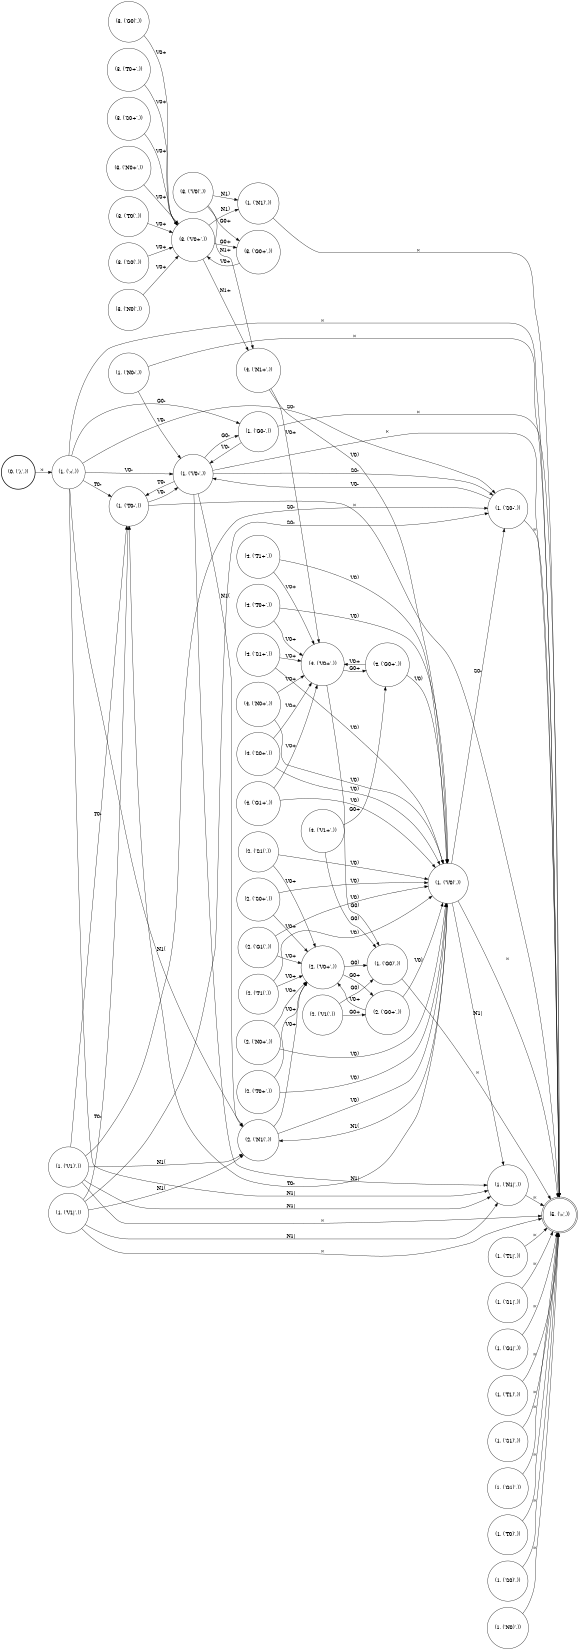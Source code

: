 digraph FST {
rankdir = LR;
size = "8.5,11";
center = 1;
orientation = Portrait;
ranksep = "0.4";
nodesep = "0.25";
0 [label = "(0, ('λ',))", shape = circle, style = bold, fontsize = 14]
	0 -> 1 [label = "⋊", fontsize = 14];
1 [label = "(1, ('⋊',))", shape = circle, style = solid, fontsize = 14]
	1 -> 2 [label = "⋉", fontsize = 14];
	1 -> 6 [label = "T0-", fontsize = 14];
	1 -> 10 [label = "S0-", fontsize = 14];
	1 -> 11 [label = "N1(", fontsize = 14];
	1 -> 12 [label = "N1|", fontsize = 14];
	1 -> 18 [label = "G0-", fontsize = 14];
	1 -> 22 [label = "V0-", fontsize = 14];
2 [label = "(5, ('⋉',))", shape = doublecircle, style = solid, fontsize = 14]
3 [label = "(2, ('T1(',))", shape = circle, style = solid, fontsize = 14]
	3 -> 46 [label = "V0+", fontsize = 14];
	3 -> 47 [label = "V0)", fontsize = 14];
4 [label = "(1, ('T1|',))", shape = circle, style = solid, fontsize = 14]
	4 -> 2 [label = "⋉", fontsize = 14];
5 [label = "(3, ('T0(',))", shape = circle, style = solid, fontsize = 14]
	5 -> 37 [label = "V0+", fontsize = 14];
6 [label = "(1, ('T0-',))", shape = circle, style = solid, fontsize = 14]
	6 -> 2 [label = "⋉", fontsize = 14];
	6 -> 22 [label = "V0-", fontsize = 14];
7 [label = "(2, ('S1(',))", shape = circle, style = solid, fontsize = 14]
	7 -> 46 [label = "V0+", fontsize = 14];
	7 -> 47 [label = "V0)", fontsize = 14];
8 [label = "(1, ('S1|',))", shape = circle, style = solid, fontsize = 14]
	8 -> 2 [label = "⋉", fontsize = 14];
9 [label = "(3, ('S0(',))", shape = circle, style = solid, fontsize = 14]
	9 -> 37 [label = "V0+", fontsize = 14];
10 [label = "(1, ('S0-',))", shape = circle, style = solid, fontsize = 14]
	10 -> 2 [label = "⋉", fontsize = 14];
	10 -> 22 [label = "V0-", fontsize = 14];
11 [label = "(2, ('N1(',))", shape = circle, style = solid, fontsize = 14]
	11 -> 46 [label = "V0+", fontsize = 14];
	11 -> 47 [label = "V0)", fontsize = 14];
12 [label = "(1, ('N1|',))", shape = circle, style = solid, fontsize = 14]
	12 -> 2 [label = "⋉", fontsize = 14];
13 [label = "(3, ('N0(',))", shape = circle, style = solid, fontsize = 14]
	13 -> 37 [label = "V0+", fontsize = 14];
14 [label = "(1, ('N0-',))", shape = circle, style = solid, fontsize = 14]
	14 -> 2 [label = "⋉", fontsize = 14];
	14 -> 22 [label = "V0-", fontsize = 14];
15 [label = "(2, ('G1(',))", shape = circle, style = solid, fontsize = 14]
	15 -> 46 [label = "V0+", fontsize = 14];
	15 -> 47 [label = "V0)", fontsize = 14];
16 [label = "(1, ('G1|',))", shape = circle, style = solid, fontsize = 14]
	16 -> 2 [label = "⋉", fontsize = 14];
17 [label = "(3, ('G0(',))", shape = circle, style = solid, fontsize = 14]
	17 -> 37 [label = "V0+", fontsize = 14];
18 [label = "(1, ('G0-',))", shape = circle, style = solid, fontsize = 14]
	18 -> 2 [label = "⋉", fontsize = 14];
	18 -> 22 [label = "V0-", fontsize = 14];
19 [label = "(2, ('V1(',))", shape = circle, style = solid, fontsize = 14]
	19 -> 44 [label = "G0+", fontsize = 14];
	19 -> 45 [label = "G0)", fontsize = 14];
20 [label = "(1, ('V1|',))", shape = circle, style = solid, fontsize = 14]
	20 -> 2 [label = "⋉", fontsize = 14];
	20 -> 6 [label = "T0-", fontsize = 14];
	20 -> 10 [label = "S0-", fontsize = 14];
	20 -> 11 [label = "N1(", fontsize = 14];
	20 -> 12 [label = "N1|", fontsize = 14];
21 [label = "(3, ('V0(',))", shape = circle, style = solid, fontsize = 14]
	21 -> 29 [label = "N1+", fontsize = 14];
	21 -> 30 [label = "N1)", fontsize = 14];
	21 -> 34 [label = "G0+", fontsize = 14];
22 [label = "(1, ('V0-',))", shape = circle, style = solid, fontsize = 14]
	22 -> 2 [label = "⋉", fontsize = 14];
	22 -> 6 [label = "T0-", fontsize = 14];
	22 -> 10 [label = "S0-", fontsize = 14];
	22 -> 11 [label = "N1(", fontsize = 14];
	22 -> 12 [label = "N1|", fontsize = 14];
	22 -> 18 [label = "G0-", fontsize = 14];
23 [label = "(4, ('T1+',))", shape = circle, style = solid, fontsize = 14]
	23 -> 52 [label = "V0+", fontsize = 14];
	23 -> 47 [label = "V0)", fontsize = 14];
24 [label = "(1, ('T1)',))", shape = circle, style = solid, fontsize = 14]
	24 -> 2 [label = "⋉", fontsize = 14];
25 [label = "(3, ('T0+',))", shape = circle, style = solid, fontsize = 14]
	25 -> 37 [label = "V0+", fontsize = 14];
26 [label = "(4, ('S1+',))", shape = circle, style = solid, fontsize = 14]
	26 -> 52 [label = "V0+", fontsize = 14];
	26 -> 47 [label = "V0)", fontsize = 14];
27 [label = "(1, ('S1)',))", shape = circle, style = solid, fontsize = 14]
	27 -> 2 [label = "⋉", fontsize = 14];
28 [label = "(3, ('S0+',))", shape = circle, style = solid, fontsize = 14]
	28 -> 37 [label = "V0+", fontsize = 14];
29 [label = "(4, ('N1+',))", shape = circle, style = solid, fontsize = 14]
	29 -> 52 [label = "V0+", fontsize = 14];
	29 -> 47 [label = "V0)", fontsize = 14];
30 [label = "(1, ('N1)',))", shape = circle, style = solid, fontsize = 14]
	30 -> 2 [label = "⋉", fontsize = 14];
31 [label = "(3, ('N0+',))", shape = circle, style = solid, fontsize = 14]
	31 -> 37 [label = "V0+", fontsize = 14];
32 [label = "(4, ('G1+',))", shape = circle, style = solid, fontsize = 14]
	32 -> 52 [label = "V0+", fontsize = 14];
	32 -> 47 [label = "V0)", fontsize = 14];
33 [label = "(1, ('G1)',))", shape = circle, style = solid, fontsize = 14]
	33 -> 2 [label = "⋉", fontsize = 14];
34 [label = "(3, ('G0+',))", shape = circle, style = solid, fontsize = 14]
	34 -> 37 [label = "V0+", fontsize = 14];
35 [label = "(4, ('V1+',))", shape = circle, style = solid, fontsize = 14]
	35 -> 51 [label = "G0+", fontsize = 14];
	35 -> 45 [label = "G0)", fontsize = 14];
36 [label = "(1, ('V1)',))", shape = circle, style = solid, fontsize = 14]
	36 -> 2 [label = "⋉", fontsize = 14];
	36 -> 6 [label = "T0-", fontsize = 14];
	36 -> 10 [label = "S0-", fontsize = 14];
	36 -> 11 [label = "N1(", fontsize = 14];
	36 -> 12 [label = "N1|", fontsize = 14];
37 [label = "(3, ('V0+',))", shape = circle, style = solid, fontsize = 14]
	37 -> 29 [label = "N1+", fontsize = 14];
	37 -> 30 [label = "N1)", fontsize = 14];
	37 -> 34 [label = "G0+", fontsize = 14];
38 [label = "(2, ('T0+',))", shape = circle, style = solid, fontsize = 14]
	38 -> 46 [label = "V0+", fontsize = 14];
	38 -> 47 [label = "V0)", fontsize = 14];
39 [label = "(1, ('T0)',))", shape = circle, style = solid, fontsize = 14]
	39 -> 2 [label = "⋉", fontsize = 14];
40 [label = "(2, ('S0+',))", shape = circle, style = solid, fontsize = 14]
	40 -> 46 [label = "V0+", fontsize = 14];
	40 -> 47 [label = "V0)", fontsize = 14];
41 [label = "(1, ('S0)',))", shape = circle, style = solid, fontsize = 14]
	41 -> 2 [label = "⋉", fontsize = 14];
42 [label = "(2, ('N0+',))", shape = circle, style = solid, fontsize = 14]
	42 -> 46 [label = "V0+", fontsize = 14];
	42 -> 47 [label = "V0)", fontsize = 14];
43 [label = "(1, ('N0)',))", shape = circle, style = solid, fontsize = 14]
	43 -> 2 [label = "⋉", fontsize = 14];
44 [label = "(2, ('G0+',))", shape = circle, style = solid, fontsize = 14]
	44 -> 46 [label = "V0+", fontsize = 14];
	44 -> 47 [label = "V0)", fontsize = 14];
45 [label = "(1, ('G0)',))", shape = circle, style = solid, fontsize = 14]
	45 -> 2 [label = "⋉", fontsize = 14];
46 [label = "(2, ('V0+',))", shape = circle, style = solid, fontsize = 14]
	46 -> 44 [label = "G0+", fontsize = 14];
	46 -> 45 [label = "G0)", fontsize = 14];
47 [label = "(1, ('V0)',))", shape = circle, style = solid, fontsize = 14]
	47 -> 2 [label = "⋉", fontsize = 14];
	47 -> 6 [label = "T0-", fontsize = 14];
	47 -> 10 [label = "S0-", fontsize = 14];
	47 -> 11 [label = "N1(", fontsize = 14];
	47 -> 12 [label = "N1|", fontsize = 14];
48 [label = "(4, ('T0+',))", shape = circle, style = solid, fontsize = 14]
	48 -> 52 [label = "V0+", fontsize = 14];
	48 -> 47 [label = "V0)", fontsize = 14];
49 [label = "(4, ('S0+',))", shape = circle, style = solid, fontsize = 14]
	49 -> 52 [label = "V0+", fontsize = 14];
	49 -> 47 [label = "V0)", fontsize = 14];
50 [label = "(4, ('N0+',))", shape = circle, style = solid, fontsize = 14]
	50 -> 52 [label = "V0+", fontsize = 14];
	50 -> 47 [label = "V0)", fontsize = 14];
51 [label = "(4, ('G0+',))", shape = circle, style = solid, fontsize = 14]
	51 -> 52 [label = "V0+", fontsize = 14];
	51 -> 47 [label = "V0)", fontsize = 14];
52 [label = "(4, ('V0+',))", shape = circle, style = solid, fontsize = 14]
	52 -> 51 [label = "G0+", fontsize = 14];
	52 -> 45 [label = "G0)", fontsize = 14];
}
